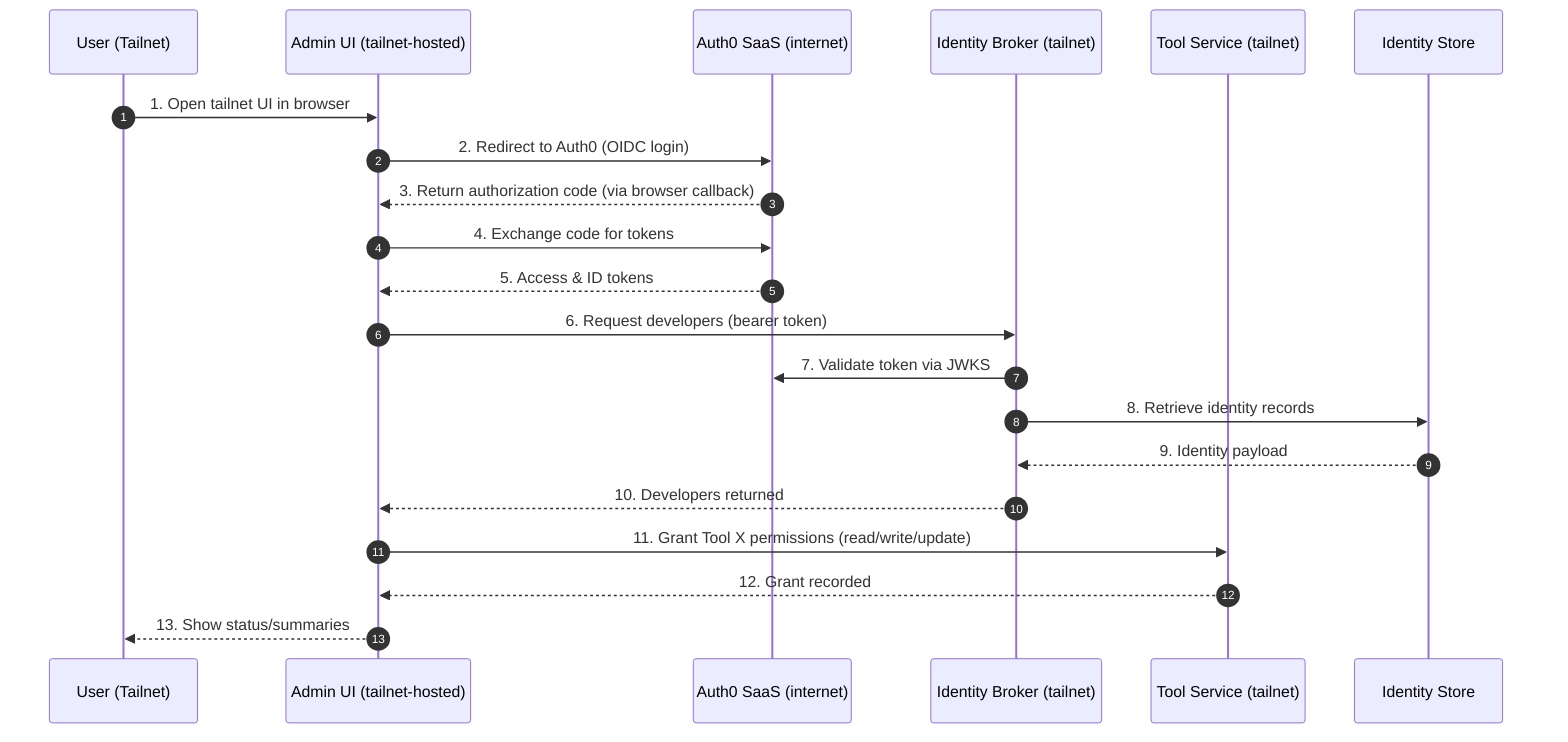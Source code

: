 sequenceDiagram
    autonumber
    participant User as User (Tailnet)
    participant AdminUI as Admin UI (tailnet-hosted)
    participant Auth0 as Auth0 SaaS (internet)
    participant Broker as Identity Broker (tailnet)
    participant Tool as Tool Service (tailnet)
    participant Data as Identity Store

    User->>AdminUI: 1. Open tailnet UI in browser
    AdminUI->>Auth0: 2. Redirect to Auth0 (OIDC login)
    Auth0-->>AdminUI: 3. Return authorization code (via browser callback)
    AdminUI->>Auth0: 4. Exchange code for tokens
    Auth0-->>AdminUI: 5. Access & ID tokens
    AdminUI->>Broker: 6. Request developers (bearer token)
    Broker->>Auth0: 7. Validate token via JWKS
    Broker->>Data: 8. Retrieve identity records
    Data-->>Broker: 9. Identity payload
    Broker-->>AdminUI: 10. Developers returned
    AdminUI->>Tool: 11. Grant Tool X permissions (read/write/update)
    Tool-->>AdminUI: 12. Grant recorded
    AdminUI-->>User: 13. Show status/summaries